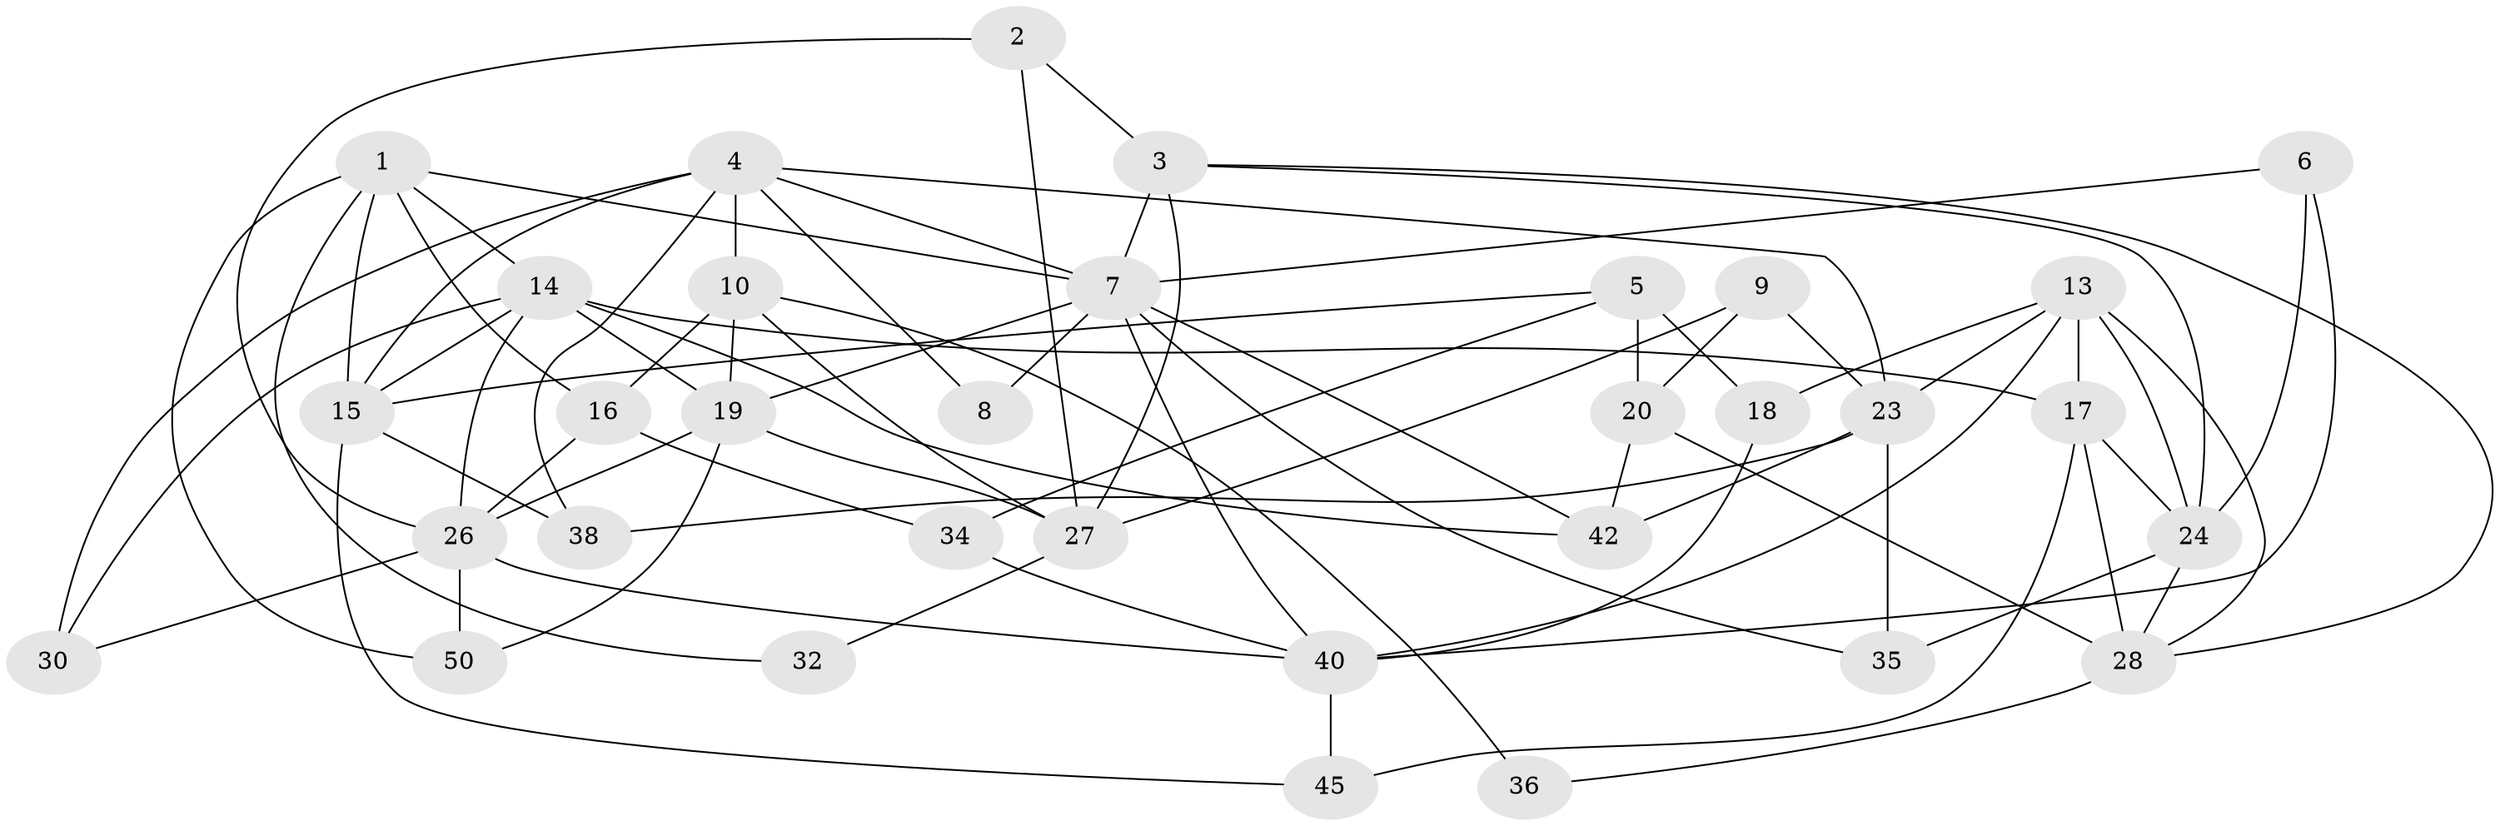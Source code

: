 // Generated by graph-tools (version 1.1) at 2025/24/03/03/25 07:24:02]
// undirected, 33 vertices, 76 edges
graph export_dot {
graph [start="1"]
  node [color=gray90,style=filled];
  1 [super="+25"];
  2;
  3 [super="+41"];
  4 [super="+12"];
  5 [super="+21"];
  6 [super="+39"];
  7 [super="+11"];
  8 [super="+54"];
  9;
  10 [super="+22"];
  13 [super="+33"];
  14 [super="+48"];
  15 [super="+47"];
  16 [super="+31"];
  17 [super="+49"];
  18;
  19 [super="+29"];
  20 [super="+37"];
  23 [super="+44"];
  24 [super="+51"];
  26 [super="+46"];
  27 [super="+43"];
  28 [super="+53"];
  30;
  32;
  34;
  35;
  36;
  38;
  40 [super="+52"];
  42;
  45;
  50;
  1 -- 50;
  1 -- 7;
  1 -- 32;
  1 -- 15;
  1 -- 16;
  1 -- 14;
  2 -- 26;
  2 -- 27;
  2 -- 3;
  3 -- 28;
  3 -- 7 [weight=2];
  3 -- 24;
  3 -- 27;
  4 -- 10 [weight=2];
  4 -- 7;
  4 -- 30;
  4 -- 38;
  4 -- 23;
  4 -- 8;
  4 -- 15;
  5 -- 18;
  5 -- 34;
  5 -- 20 [weight=3];
  5 -- 15;
  6 -- 7;
  6 -- 40;
  6 -- 24;
  7 -- 42;
  7 -- 35;
  7 -- 19;
  7 -- 8 [weight=2];
  7 -- 40;
  9 -- 20;
  9 -- 27;
  9 -- 23;
  10 -- 27;
  10 -- 36;
  10 -- 16 [weight=2];
  10 -- 19;
  13 -- 24;
  13 -- 17 [weight=2];
  13 -- 23;
  13 -- 18;
  13 -- 28;
  13 -- 40;
  14 -- 30;
  14 -- 42;
  14 -- 26;
  14 -- 17;
  14 -- 19;
  14 -- 15;
  15 -- 38;
  15 -- 45;
  16 -- 34;
  16 -- 26;
  17 -- 28;
  17 -- 45;
  17 -- 24;
  18 -- 40;
  19 -- 26 [weight=2];
  19 -- 27;
  19 -- 50;
  20 -- 28 [weight=2];
  20 -- 42;
  23 -- 42;
  23 -- 35;
  23 -- 38;
  24 -- 35;
  24 -- 28;
  26 -- 30;
  26 -- 40;
  26 -- 50;
  27 -- 32;
  28 -- 36;
  34 -- 40;
  40 -- 45;
}
